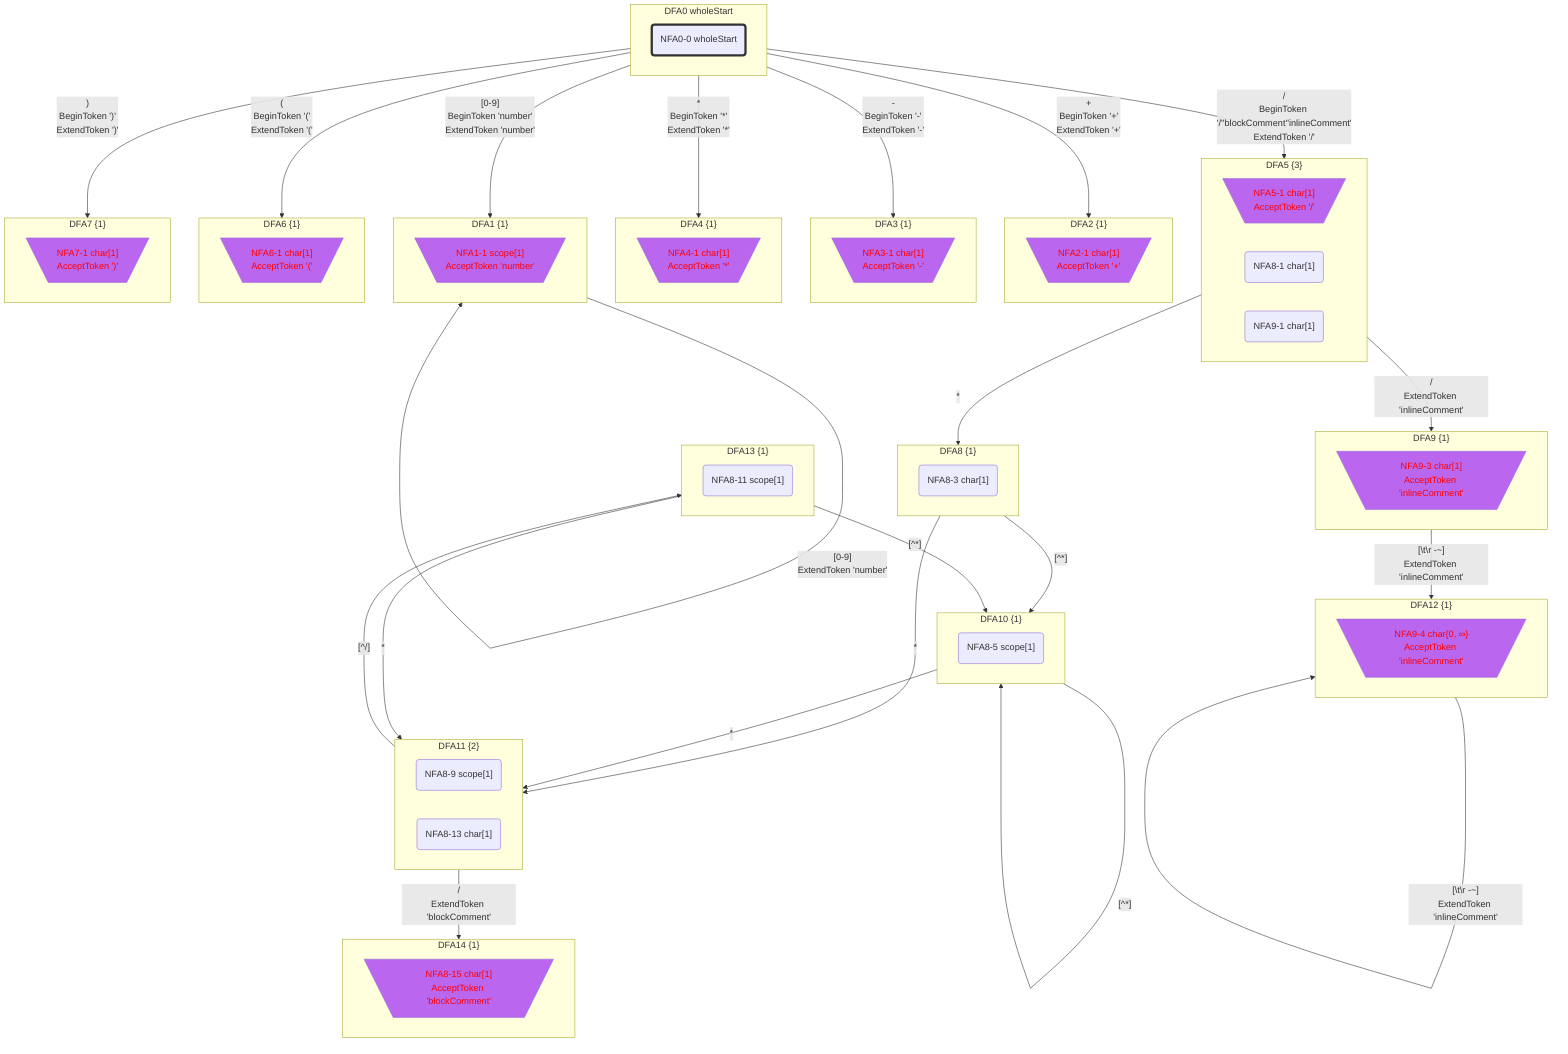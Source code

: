 flowchart
classDef c0001 color:#FF0000;
classDef c0010 stroke-dasharray: 10 10;
classDef c0011 stroke-dasharray: 10 10,color:#FF0000;
classDef c0100 fill:#BB66EE;
classDef c0101 fill:#BB66EE,color:#FF0000;
classDef c0110 fill:#BB66EE,stroke-dasharray: 10 10;
classDef c0111 fill:#BB66EE,stroke-dasharray: 10 10,color:#FF0000;
classDef c1000 stroke:#333,stroke-width:4px;
classDef c1001 stroke:#333,stroke-width:4px,color:#FF0000;
classDef c1010 stroke:#333,stroke-width:4px,stroke-dasharray: 10 10;
classDef c1011 stroke:#333,stroke-width:4px,stroke-dasharray: 10 10,color:#FF0000;
classDef c1100 stroke:#333,stroke-width:4px,fill:#BB66EE;
classDef c1101 stroke:#333,stroke-width:4px,fill:#BB66EE,color:#FF0000;
classDef c1110 stroke:#333,stroke-width:4px,fill:#BB66EE,stroke-dasharray: 10 10;
classDef c1111 stroke:#333,stroke-width:4px,fill:#BB66EE,stroke-dasharray: 10 10,color:#FF0000;
subgraph DFA0_-466580192["DFA0 wholeStart"]
NFA0_0_13862865_0("NFA0-0 wholeStart")
class NFA0_0_13862865_0 c1000;
end
class DFA0_-466580192 c1000;
subgraph DFA1_-1093464317["DFA1 {1}"]
NFA1_1_23909939_1[\"NFA1-1 scope[1]
AcceptToken 'number'"/]
class NFA1_1_23909939_1 c0101;
end
class DFA1_-1093464317 c0101;
subgraph DFA2_946815801["DFA2 {1}"]
NFA2_1_57656925_2[\"NFA2-1 char[1]
AcceptToken '+'"/]
class NFA2_1_57656925_2 c0101;
end
class DFA2_946815801 c0101;
subgraph DFA3_-1934379784["DFA3 {1}"]
NFA3_1_49150280_3[\"NFA3-1 char[1]
AcceptToken '-'"/]
class NFA3_1_49150280_3 c0101;
end
class DFA3_-1934379784 c0101;
subgraph DFA4_344512846["DFA4 {1}"]
NFA4_1_39699339_4[\"NFA4-1 char[1]
AcceptToken '*'"/]
class NFA4_1_39699339_4 c0101;
end
class DFA4_344512846 c0101;
subgraph DFA5_-1207796552["DFA5 {3}"]
NFA5_1_21749735_5[\"NFA5-1 char[1]
AcceptToken '/'"/]
class NFA5_1_21749735_5 c0101;
NFA8_1_17865493_6("NFA8-1 char[1]")
NFA9_1_26571712_7("NFA9-1 char[1]")
end
class DFA5_-1207796552 c0101;
subgraph DFA6_-1232478392["DFA6 {1}"]
NFA6_1_61529894_8[\"NFA6-1 char[1]
AcceptToken '('"/]
class NFA6_1_61529894_8 c0101;
end
class DFA6_-1232478392 c0101;
subgraph DFA7_-1911608150["DFA7 {1}"]
NFA7_1_16898135_9[\"NFA7-1 char[1]
AcceptToken ')'"/]
class NFA7_1_16898135_9 c0101;
end
class DFA7_-1911608150 c0101;
subgraph DFA8_-2126796951["DFA8 {1}"]
NFA8_3_4825033_10("NFA8-3 char[1]")
end
subgraph DFA9_1544858617["DFA9 {1}"]
NFA9_3_37818817_11[\"NFA9-3 char[1]
AcceptToken 'inlineComment'"/]
class NFA9_3_37818817_11 c0101;
end
class DFA9_1544858617 c0101;
subgraph DFA10_1709820913["DFA10 {1}"]
NFA8_5_55283354_12("NFA8-5 scope[1]")
end
subgraph DFA11_816023626["DFA11 {2}"]
NFA8_9_43425297_13("NFA8-9 scope[1]")
NFA8_13_27788141_14("NFA8-13 char[1]")
end
subgraph DFA12_1452258063["DFA12 {1}"]
NFA9_4_48766684_15[\"NFA9-4 char{0, ∞}
AcceptToken 'inlineComment'"/]
class NFA9_4_48766684_15 c0101;
end
class DFA12_1452258063 c0101;
subgraph DFA13_546524016["DFA13 {1}"]
NFA8_11_57787318_16("NFA8-11 scope[1]")
end
subgraph DFA14_-1224855203["DFA14 {1}"]
NFA8_15_36246974_17[\"NFA8-15 char[1]
AcceptToken 'blockComment'"/]
class NFA8_15_36246974_17 c0101;
end
class DFA14_-1224855203 c0101;
DFA0_-466580192 -->|"[0-9]
BeginToken 'number'
ExtendToken 'number'"|DFA1_-1093464317
DFA0_-466580192 -->|"+
BeginToken '+'
ExtendToken '+'"|DFA2_946815801
DFA0_-466580192 -->|"-
BeginToken '-'
ExtendToken '-'"|DFA3_-1934379784
DFA0_-466580192 -->|"*
BeginToken '*'
ExtendToken '*'"|DFA4_344512846
DFA0_-466580192 -->|"/
BeginToken '/''blockComment''inlineComment'
ExtendToken '/'"|DFA5_-1207796552
DFA0_-466580192 -->|"(
BeginToken '('
ExtendToken '('"|DFA6_-1232478392
DFA0_-466580192 -->|")
BeginToken ')'
ExtendToken ')'"|DFA7_-1911608150
DFA1_-1093464317 -->|"[0-9]
ExtendToken 'number'"|DFA1_-1093464317
DFA5_-1207796552 -->|"*"|DFA8_-2126796951
DFA5_-1207796552 -->|"/
ExtendToken 'inlineComment'"|DFA9_1544858617
DFA8_-2126796951 -->|"[^*]"|DFA10_1709820913
DFA8_-2126796951 -->|"*"|DFA11_816023626
DFA9_1544858617 -->|"[#92;t#92;r#32;-~]
ExtendToken 'inlineComment'"|DFA12_1452258063
DFA10_1709820913 -->|"[^*]"|DFA10_1709820913
DFA10_1709820913 -->|"*"|DFA11_816023626
DFA11_816023626 -->|"[^/]"|DFA13_546524016
DFA11_816023626 -->|"/
ExtendToken 'blockComment'"|DFA14_-1224855203
DFA12_1452258063 -->|"[#92;t#92;r#32;-~]
ExtendToken 'inlineComment'"|DFA12_1452258063
DFA13_546524016 -->|"[^*]"|DFA10_1709820913
DFA13_546524016 -->|"*"|DFA11_816023626